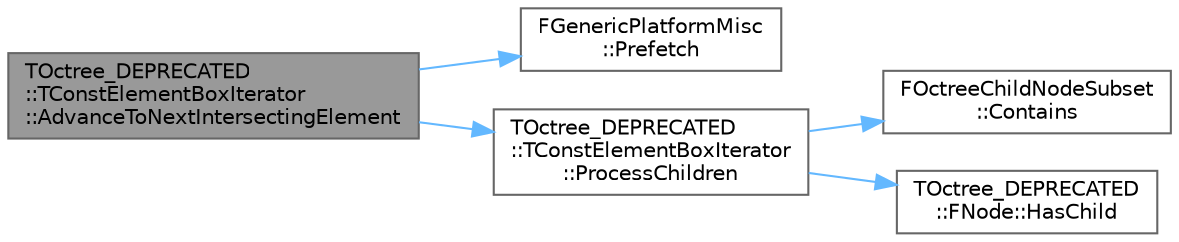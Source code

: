 digraph "TOctree_DEPRECATED::TConstElementBoxIterator::AdvanceToNextIntersectingElement"
{
 // INTERACTIVE_SVG=YES
 // LATEX_PDF_SIZE
  bgcolor="transparent";
  edge [fontname=Helvetica,fontsize=10,labelfontname=Helvetica,labelfontsize=10];
  node [fontname=Helvetica,fontsize=10,shape=box,height=0.2,width=0.4];
  rankdir="LR";
  Node1 [id="Node000001",label="TOctree_DEPRECATED\l::TConstElementBoxIterator\l::AdvanceToNextIntersectingElement",height=0.2,width=0.4,color="gray40", fillcolor="grey60", style="filled", fontcolor="black",tooltip="Advances the iterator to the next intersecting primitive, starting at a primitive in the current node..."];
  Node1 -> Node2 [id="edge1_Node000001_Node000002",color="steelblue1",style="solid",tooltip=" "];
  Node2 [id="Node000002",label="FGenericPlatformMisc\l::Prefetch",height=0.2,width=0.4,color="grey40", fillcolor="white", style="filled",URL="$d1/de8/structFGenericPlatformMisc.html#a57b50e0120163ede6e76b73d6f2b7033",tooltip=" "];
  Node1 -> Node3 [id="edge2_Node000001_Node000003",color="steelblue1",style="solid",tooltip=" "];
  Node3 [id="Node000003",label="TOctree_DEPRECATED\l::TConstElementBoxIterator\l::ProcessChildren",height=0.2,width=0.4,color="grey40", fillcolor="white", style="filled",URL="$dc/dd3/classTOctree__DEPRECATED_1_1TConstElementBoxIterator.html#a419188d2da2af01dfe6cc1ec937bbdfa",tooltip="Processes the children of the current node."];
  Node3 -> Node4 [id="edge3_Node000003_Node000004",color="steelblue1",style="solid",tooltip=" "];
  Node4 [id="Node000004",label="FOctreeChildNodeSubset\l::Contains",height=0.2,width=0.4,color="grey40", fillcolor="white", style="filled",URL="$df/df0/classFOctreeChildNodeSubset.html#a47c1deb332aef3eac8e3ad150c956fe7",tooltip="Determines whether the subset contains a specific node."];
  Node3 -> Node5 [id="edge4_Node000003_Node000005",color="steelblue1",style="solid",tooltip=" "];
  Node5 [id="Node000005",label="TOctree_DEPRECATED\l::FNode::HasChild",height=0.2,width=0.4,color="grey40", fillcolor="white", style="filled",URL="$dd/ddf/classTOctree__DEPRECATED_1_1FNode.html#acea6d639713b356b884633fabfe858f5",tooltip=" "];
}
